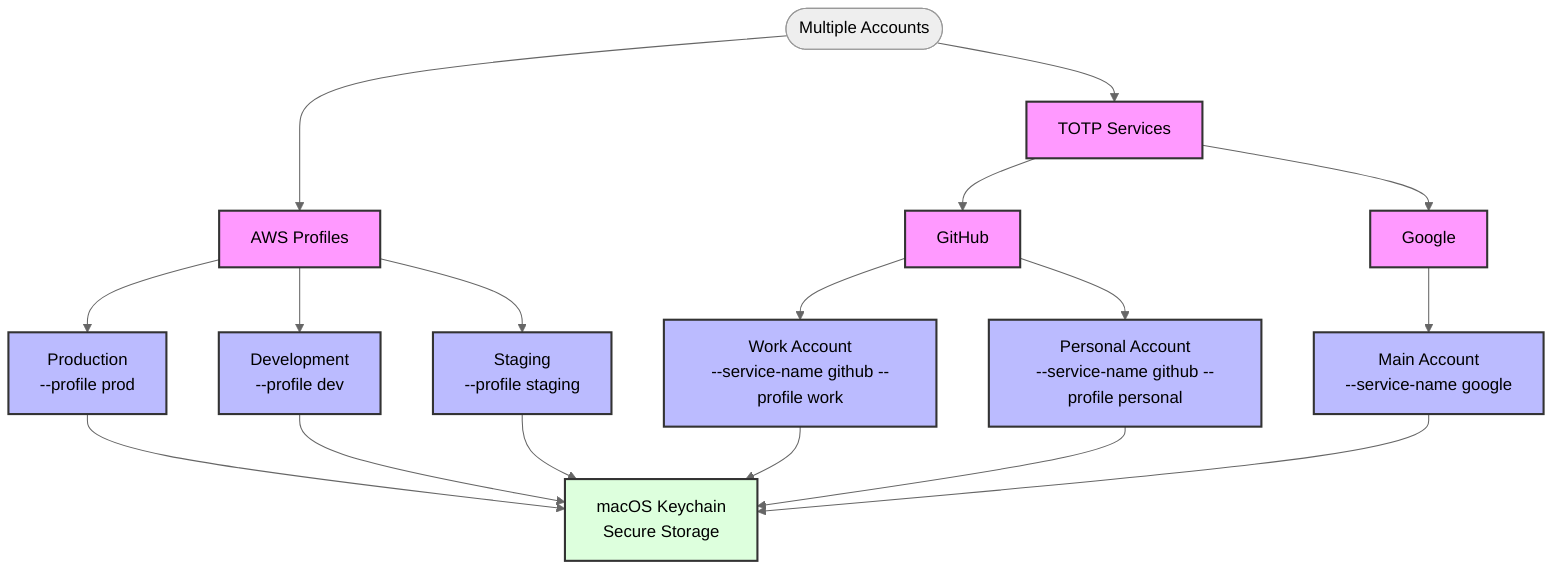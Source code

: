 %%{init: {'theme': 'neutral'}}%%
flowchart TD
    classDef profile fill:#bbf,stroke:#333,stroke-width:2px
    classDef service fill:#f9f,stroke:#333,stroke-width:2px
    classDef keychain fill:#dfd,stroke:#333,stroke-width:2px

    Start([Multiple Accounts])
    
    Start --> AWS["AWS Profiles"]:::service
    Start --> TOTP["TOTP Services"]:::service
    
    AWS --> AWSProd["Production<br>--profile prod"]:::profile
    AWS --> AWSDev["Development<br>--profile dev"]:::profile
    AWS --> AWSStaging["Staging<br>--profile staging"]:::profile
    
    TOTP --> GitHub["GitHub"]:::service
    GitHub --> GHWork["Work Account<br>--service-name github --profile work"]:::profile
    GitHub --> GHPersonal["Personal Account<br>--service-name github --profile personal"]:::profile
    
    TOTP --> Google["Google"]:::service
    Google --> GoogleMain["Main Account<br>--service-name google"]:::profile
    
    AWSProd & AWSDev & AWSStaging & GHWork & GHPersonal & GoogleMain --> KC["macOS Keychain<br>Secure Storage"]:::keychain